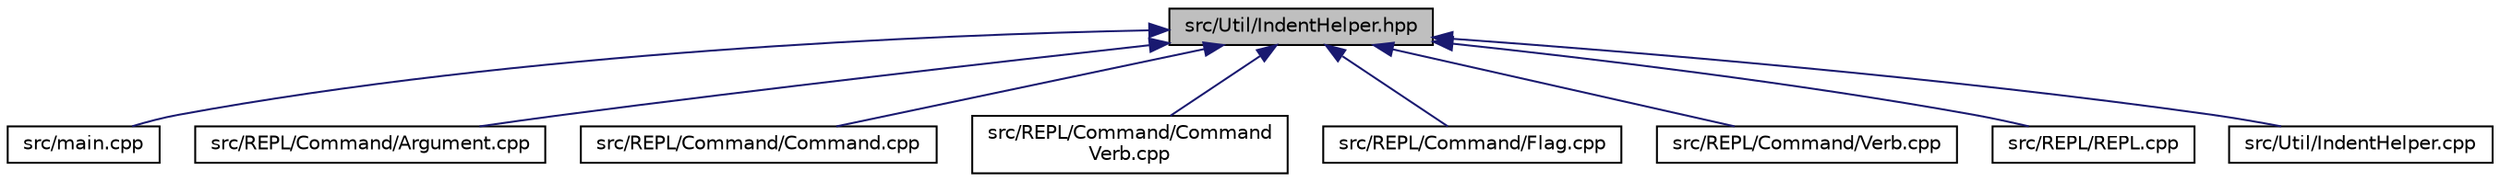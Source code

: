 digraph "src/Util/IndentHelper.hpp"
{
  edge [fontname="Helvetica",fontsize="10",labelfontname="Helvetica",labelfontsize="10"];
  node [fontname="Helvetica",fontsize="10",shape=record];
  Node4 [label="src/Util/IndentHelper.hpp",height=0.2,width=0.4,color="black", fillcolor="grey75", style="filled", fontcolor="black"];
  Node4 -> Node5 [dir="back",color="midnightblue",fontsize="10",style="solid"];
  Node5 [label="src/main.cpp",height=0.2,width=0.4,color="black", fillcolor="white", style="filled",URL="$main_8cpp.html"];
  Node4 -> Node6 [dir="back",color="midnightblue",fontsize="10",style="solid"];
  Node6 [label="src/REPL/Command/Argument.cpp",height=0.2,width=0.4,color="black", fillcolor="white", style="filled",URL="$_argument_8cpp.html"];
  Node4 -> Node7 [dir="back",color="midnightblue",fontsize="10",style="solid"];
  Node7 [label="src/REPL/Command/Command.cpp",height=0.2,width=0.4,color="black", fillcolor="white", style="filled",URL="$_command_8cpp.html"];
  Node4 -> Node8 [dir="back",color="midnightblue",fontsize="10",style="solid"];
  Node8 [label="src/REPL/Command/Command\lVerb.cpp",height=0.2,width=0.4,color="black", fillcolor="white", style="filled",URL="$_command_verb_8cpp.html"];
  Node4 -> Node9 [dir="back",color="midnightblue",fontsize="10",style="solid"];
  Node9 [label="src/REPL/Command/Flag.cpp",height=0.2,width=0.4,color="black", fillcolor="white", style="filled",URL="$_flag_8cpp.html"];
  Node4 -> Node10 [dir="back",color="midnightblue",fontsize="10",style="solid"];
  Node10 [label="src/REPL/Command/Verb.cpp",height=0.2,width=0.4,color="black", fillcolor="white", style="filled",URL="$_verb_8cpp.html"];
  Node4 -> Node11 [dir="back",color="midnightblue",fontsize="10",style="solid"];
  Node11 [label="src/REPL/REPL.cpp",height=0.2,width=0.4,color="black", fillcolor="white", style="filled",URL="$_r_e_p_l_8cpp.html"];
  Node4 -> Node12 [dir="back",color="midnightblue",fontsize="10",style="solid"];
  Node12 [label="src/Util/IndentHelper.cpp",height=0.2,width=0.4,color="black", fillcolor="white", style="filled",URL="$_indent_helper_8cpp.html"];
}
